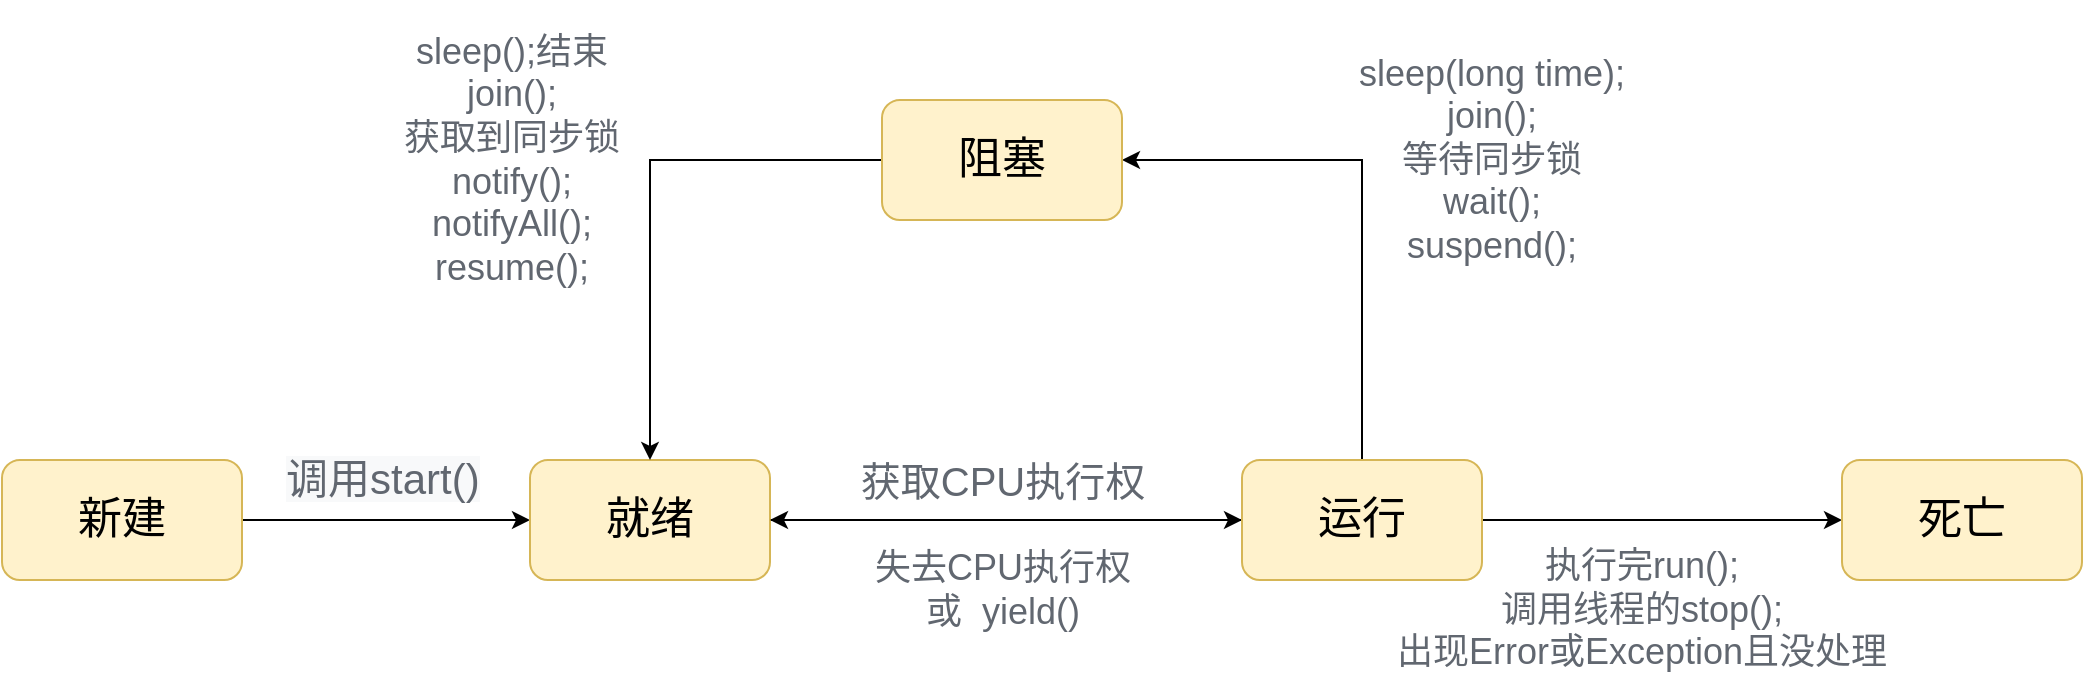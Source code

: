 <mxfile version="13.6.5" type="github">
  <diagram id="McYRkiBiw7G8Epdq2VkN" name="第 1 页">
    <mxGraphModel dx="1038" dy="1717" grid="1" gridSize="10" guides="1" tooltips="1" connect="1" arrows="1" fold="1" page="1" pageScale="1" pageWidth="827" pageHeight="1169" math="0" shadow="0">
      <root>
        <mxCell id="0" />
        <mxCell id="1" parent="0" />
        <mxCell id="CLWy8L34266fJkWYTmCX-4" style="edgeStyle=orthogonalEdgeStyle;rounded=0;orthogonalLoop=1;jettySize=auto;html=1;entryX=0;entryY=0.5;entryDx=0;entryDy=0;fontSize=22;" edge="1" parent="1" source="CLWy8L34266fJkWYTmCX-1" target="CLWy8L34266fJkWYTmCX-3">
          <mxGeometry relative="1" as="geometry" />
        </mxCell>
        <mxCell id="CLWy8L34266fJkWYTmCX-1" value="新建" style="rounded=1;whiteSpace=wrap;html=1;fillColor=#fff2cc;strokeColor=#d6b656;fontSize=22;" vertex="1" parent="1">
          <mxGeometry x="30" y="170" width="120" height="60" as="geometry" />
        </mxCell>
        <mxCell id="CLWy8L34266fJkWYTmCX-7" style="edgeStyle=orthogonalEdgeStyle;rounded=0;orthogonalLoop=1;jettySize=auto;html=1;entryX=0;entryY=0.5;entryDx=0;entryDy=0;fontSize=22;" edge="1" parent="1" source="CLWy8L34266fJkWYTmCX-3" target="CLWy8L34266fJkWYTmCX-6">
          <mxGeometry relative="1" as="geometry" />
        </mxCell>
        <mxCell id="CLWy8L34266fJkWYTmCX-3" value="就绪" style="rounded=1;whiteSpace=wrap;html=1;fillColor=#fff2cc;strokeColor=#d6b656;fontSize=22;" vertex="1" parent="1">
          <mxGeometry x="294" y="170" width="120" height="60" as="geometry" />
        </mxCell>
        <mxCell id="CLWy8L34266fJkWYTmCX-5" value="&lt;span style=&quot;font-family: helvetica; font-size: 21px; font-style: normal; font-weight: 400; letter-spacing: normal; text-align: center; text-indent: 0px; text-transform: none; word-spacing: 0px; background-color: rgb(248, 249, 250); display: inline; float: none;&quot;&gt;调用start()&lt;/span&gt;" style="text;whiteSpace=wrap;html=1;fontSize=21;fontColor=#616770;" vertex="1" parent="1">
          <mxGeometry x="170" y="160" width="110" height="40" as="geometry" />
        </mxCell>
        <mxCell id="CLWy8L34266fJkWYTmCX-11" style="edgeStyle=orthogonalEdgeStyle;rounded=0;orthogonalLoop=1;jettySize=auto;html=1;entryX=0;entryY=0.5;entryDx=0;entryDy=0;fontSize=20;fontColor=#FFB570;" edge="1" parent="1" source="CLWy8L34266fJkWYTmCX-6" target="CLWy8L34266fJkWYTmCX-10">
          <mxGeometry relative="1" as="geometry" />
        </mxCell>
        <mxCell id="CLWy8L34266fJkWYTmCX-13" style="edgeStyle=orthogonalEdgeStyle;rounded=0;orthogonalLoop=1;jettySize=auto;html=1;entryX=1;entryY=0.5;entryDx=0;entryDy=0;fontSize=18;fontColor=#616770;" edge="1" parent="1" source="CLWy8L34266fJkWYTmCX-6" target="CLWy8L34266fJkWYTmCX-3">
          <mxGeometry relative="1" as="geometry" />
        </mxCell>
        <mxCell id="CLWy8L34266fJkWYTmCX-15" style="edgeStyle=orthogonalEdgeStyle;rounded=0;orthogonalLoop=1;jettySize=auto;html=1;entryX=1;entryY=0.5;entryDx=0;entryDy=0;fontSize=18;fontColor=#616770;" edge="1" parent="1" source="CLWy8L34266fJkWYTmCX-6" target="CLWy8L34266fJkWYTmCX-14">
          <mxGeometry relative="1" as="geometry">
            <Array as="points">
              <mxPoint x="710" y="20" />
            </Array>
          </mxGeometry>
        </mxCell>
        <mxCell id="CLWy8L34266fJkWYTmCX-6" value="运行" style="rounded=1;whiteSpace=wrap;html=1;fillColor=#fff2cc;strokeColor=#d6b656;fontSize=22;" vertex="1" parent="1">
          <mxGeometry x="650" y="170" width="120" height="60" as="geometry" />
        </mxCell>
        <mxCell id="CLWy8L34266fJkWYTmCX-8" value="获取CPU执行权" style="text;html=1;align=center;verticalAlign=middle;resizable=0;points=[];autosize=1;fontSize=20;fontColor=#616770;" vertex="1" parent="1">
          <mxGeometry x="450" y="165" width="160" height="30" as="geometry" />
        </mxCell>
        <mxCell id="CLWy8L34266fJkWYTmCX-9" value="失去CPU执行权&lt;br style=&quot;font-size: 18px;&quot;&gt;或&amp;nbsp; yield()" style="text;html=1;align=center;verticalAlign=middle;resizable=0;points=[];autosize=1;fontSize=18;fontStyle=0;labelBackgroundColor=#ffffff;fontColor=#616770;" vertex="1" parent="1">
          <mxGeometry x="460" y="210" width="140" height="50" as="geometry" />
        </mxCell>
        <mxCell id="CLWy8L34266fJkWYTmCX-10" value="死亡" style="rounded=1;whiteSpace=wrap;html=1;fillColor=#fff2cc;strokeColor=#d6b656;fontSize=22;" vertex="1" parent="1">
          <mxGeometry x="950" y="170" width="120" height="60" as="geometry" />
        </mxCell>
        <mxCell id="CLWy8L34266fJkWYTmCX-12" value="执行完run();&lt;br&gt;调用线程的stop();&lt;br&gt;出现Error或Exception且没处理" style="text;html=1;strokeColor=none;fillColor=none;align=center;verticalAlign=middle;whiteSpace=wrap;rounded=0;fontSize=18;fontColor=#616770;" vertex="1" parent="1">
          <mxGeometry x="670" y="210" width="360" height="70" as="geometry" />
        </mxCell>
        <mxCell id="CLWy8L34266fJkWYTmCX-17" style="edgeStyle=orthogonalEdgeStyle;rounded=0;orthogonalLoop=1;jettySize=auto;html=1;fontSize=18;fontColor=#616770;" edge="1" parent="1" source="CLWy8L34266fJkWYTmCX-14" target="CLWy8L34266fJkWYTmCX-3">
          <mxGeometry relative="1" as="geometry" />
        </mxCell>
        <mxCell id="CLWy8L34266fJkWYTmCX-14" value="阻塞" style="rounded=1;whiteSpace=wrap;html=1;fillColor=#fff2cc;strokeColor=#d6b656;fontSize=22;" vertex="1" parent="1">
          <mxGeometry x="470" y="-10" width="120" height="60" as="geometry" />
        </mxCell>
        <mxCell id="CLWy8L34266fJkWYTmCX-16" value="sleep(long time);&lt;br&gt;join();&lt;br&gt;等待同步锁&lt;br&gt;wait();&lt;br&gt;suspend();&lt;br&gt;" style="text;html=1;strokeColor=none;fillColor=none;align=center;verticalAlign=middle;whiteSpace=wrap;rounded=0;fontSize=18;fontColor=#616770;" vertex="1" parent="1">
          <mxGeometry x="700" y="-60" width="150" height="160" as="geometry" />
        </mxCell>
        <mxCell id="CLWy8L34266fJkWYTmCX-18" value="sleep();结束&lt;br&gt;join();&lt;br&gt;获取到同步锁&lt;br&gt;notify();&lt;br&gt;notifyAll();&lt;br&gt;resume();" style="text;html=1;strokeColor=none;fillColor=none;align=center;verticalAlign=middle;whiteSpace=wrap;rounded=0;fontSize=18;fontColor=#616770;spacingTop=0;spacing=19;" vertex="1" parent="1">
          <mxGeometry x="210" y="-60" width="150" height="160" as="geometry" />
        </mxCell>
      </root>
    </mxGraphModel>
  </diagram>
</mxfile>
